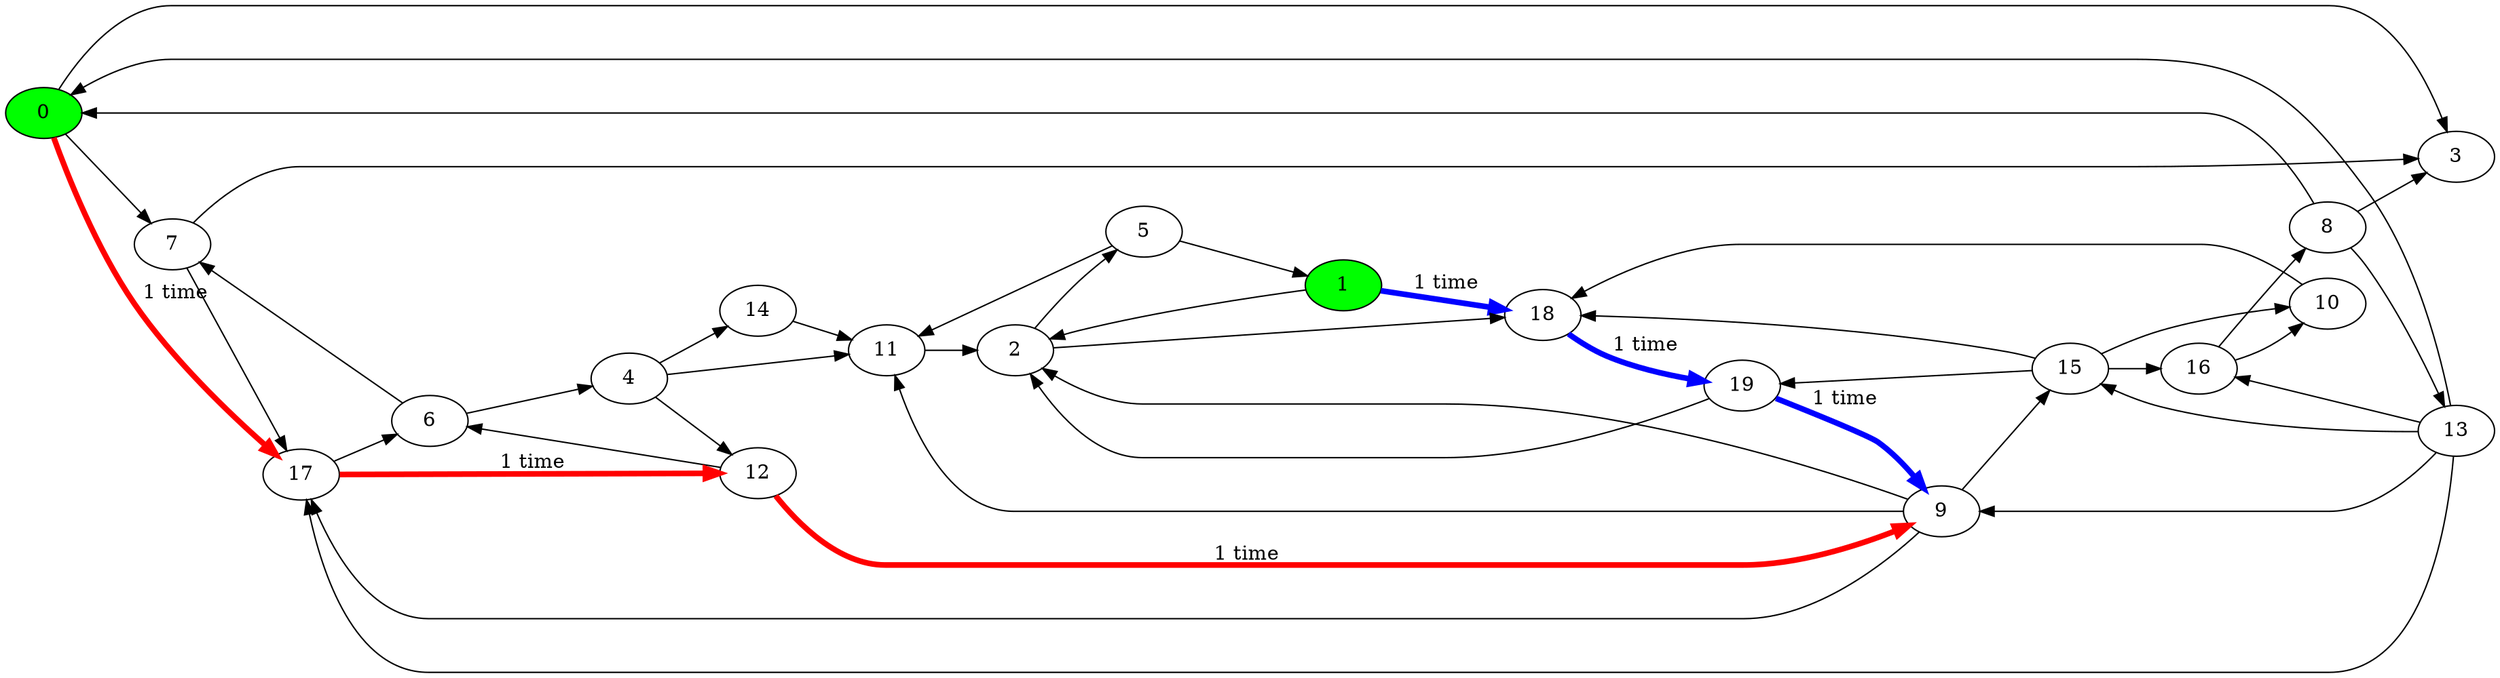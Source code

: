 digraph{
rankdir=LR
0 [fillcolor = green; style=filled]
1 [fillcolor = green; style=filled]
2
3
4
5
6
7
8
9
10
11
12
13
14
15
16
17
18
19
0->17 [color = red; penwidth=4; label=" 1 time"]
0->7
0->3
1->2
1->18 [color = blue; penwidth=4 label=" 1 time"]
2->18
2->5
4->14
4->11
4->12
5->1
5->11
6->4
6->7
7->17
7->3
8->3
8->0
8->13
9->15
9->2
9->11
9->17
10->18
11->2
12->6
12->9 [color = red; penwidth=4; label=" 1 time"]
13->16
13->15
13->9
13->17
13->0
14->11
15->10
15->19
15->16
15->18
16->10
16->8
17->12 [color = red; penwidth=4; label=" 1 time"]
17->6
18->19 [color = blue; penwidth=4 label=" 1 time"]
19->2
19->9 [color = blue; penwidth=4 label=" 1 time"]
}
